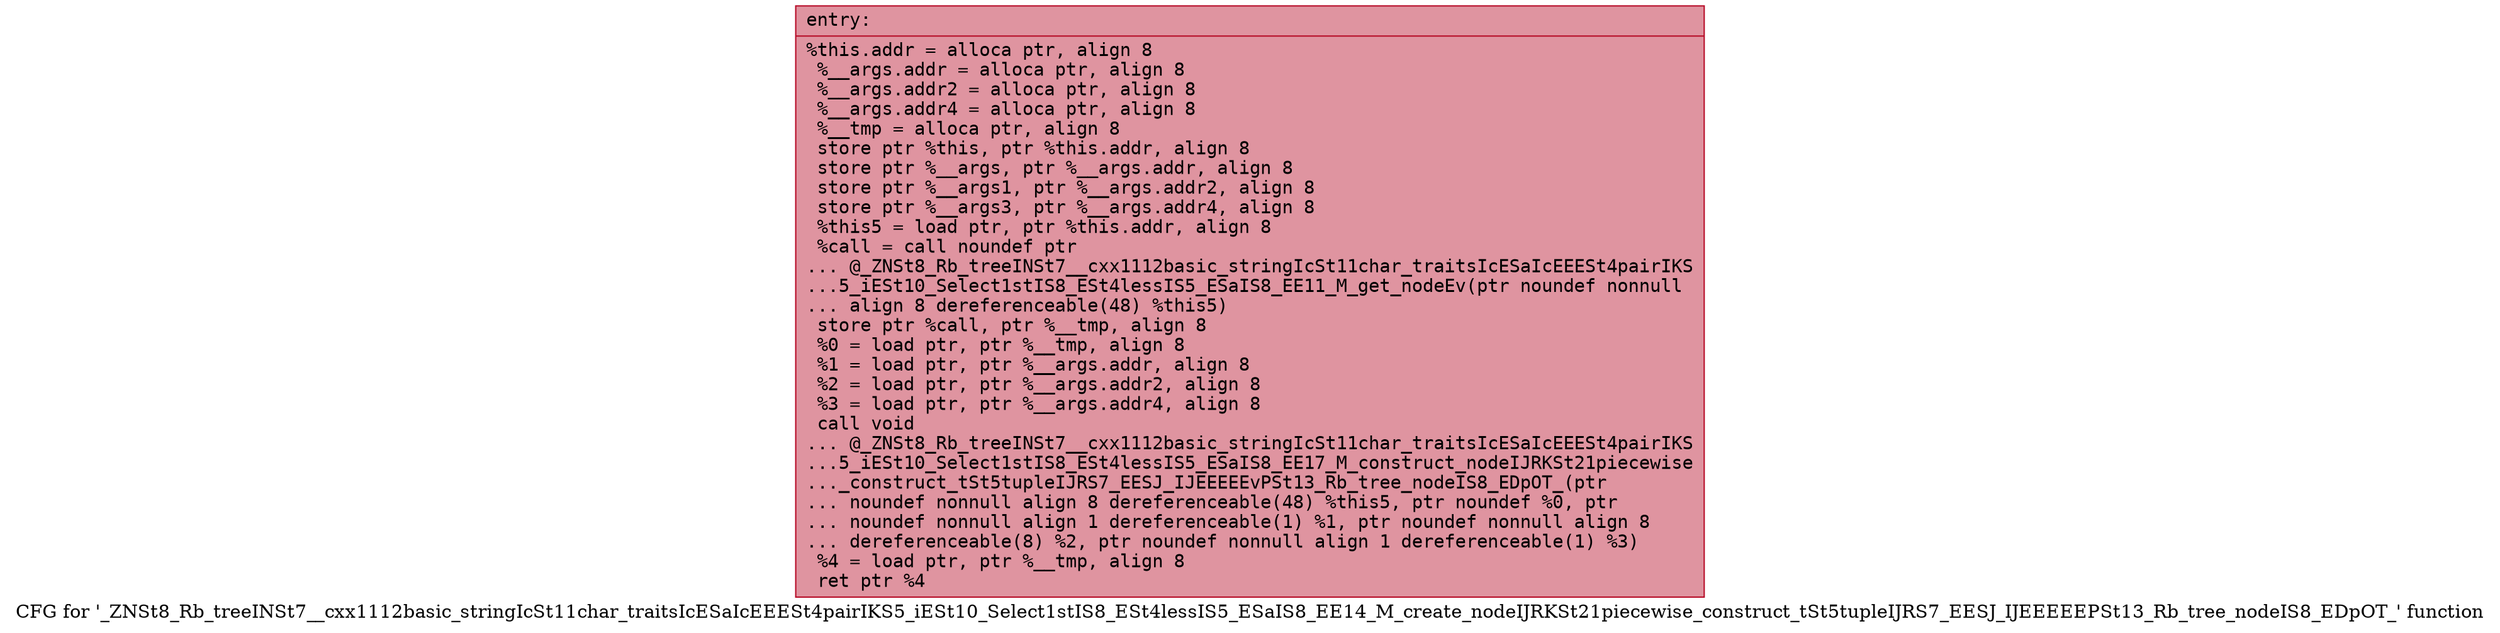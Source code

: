 digraph "CFG for '_ZNSt8_Rb_treeINSt7__cxx1112basic_stringIcSt11char_traitsIcESaIcEEESt4pairIKS5_iESt10_Select1stIS8_ESt4lessIS5_ESaIS8_EE14_M_create_nodeIJRKSt21piecewise_construct_tSt5tupleIJRS7_EESJ_IJEEEEEPSt13_Rb_tree_nodeIS8_EDpOT_' function" {
	label="CFG for '_ZNSt8_Rb_treeINSt7__cxx1112basic_stringIcSt11char_traitsIcESaIcEEESt4pairIKS5_iESt10_Select1stIS8_ESt4lessIS5_ESaIS8_EE14_M_create_nodeIJRKSt21piecewise_construct_tSt5tupleIJRS7_EESJ_IJEEEEEPSt13_Rb_tree_nodeIS8_EDpOT_' function";

	Node0x55bd40637250 [shape=record,color="#b70d28ff", style=filled, fillcolor="#b70d2870" fontname="Courier",label="{entry:\l|  %this.addr = alloca ptr, align 8\l  %__args.addr = alloca ptr, align 8\l  %__args.addr2 = alloca ptr, align 8\l  %__args.addr4 = alloca ptr, align 8\l  %__tmp = alloca ptr, align 8\l  store ptr %this, ptr %this.addr, align 8\l  store ptr %__args, ptr %__args.addr, align 8\l  store ptr %__args1, ptr %__args.addr2, align 8\l  store ptr %__args3, ptr %__args.addr4, align 8\l  %this5 = load ptr, ptr %this.addr, align 8\l  %call = call noundef ptr\l... @_ZNSt8_Rb_treeINSt7__cxx1112basic_stringIcSt11char_traitsIcESaIcEEESt4pairIKS\l...5_iESt10_Select1stIS8_ESt4lessIS5_ESaIS8_EE11_M_get_nodeEv(ptr noundef nonnull\l... align 8 dereferenceable(48) %this5)\l  store ptr %call, ptr %__tmp, align 8\l  %0 = load ptr, ptr %__tmp, align 8\l  %1 = load ptr, ptr %__args.addr, align 8\l  %2 = load ptr, ptr %__args.addr2, align 8\l  %3 = load ptr, ptr %__args.addr4, align 8\l  call void\l... @_ZNSt8_Rb_treeINSt7__cxx1112basic_stringIcSt11char_traitsIcESaIcEEESt4pairIKS\l...5_iESt10_Select1stIS8_ESt4lessIS5_ESaIS8_EE17_M_construct_nodeIJRKSt21piecewise\l..._construct_tSt5tupleIJRS7_EESJ_IJEEEEEvPSt13_Rb_tree_nodeIS8_EDpOT_(ptr\l... noundef nonnull align 8 dereferenceable(48) %this5, ptr noundef %0, ptr\l... noundef nonnull align 1 dereferenceable(1) %1, ptr noundef nonnull align 8\l... dereferenceable(8) %2, ptr noundef nonnull align 1 dereferenceable(1) %3)\l  %4 = load ptr, ptr %__tmp, align 8\l  ret ptr %4\l}"];
}
